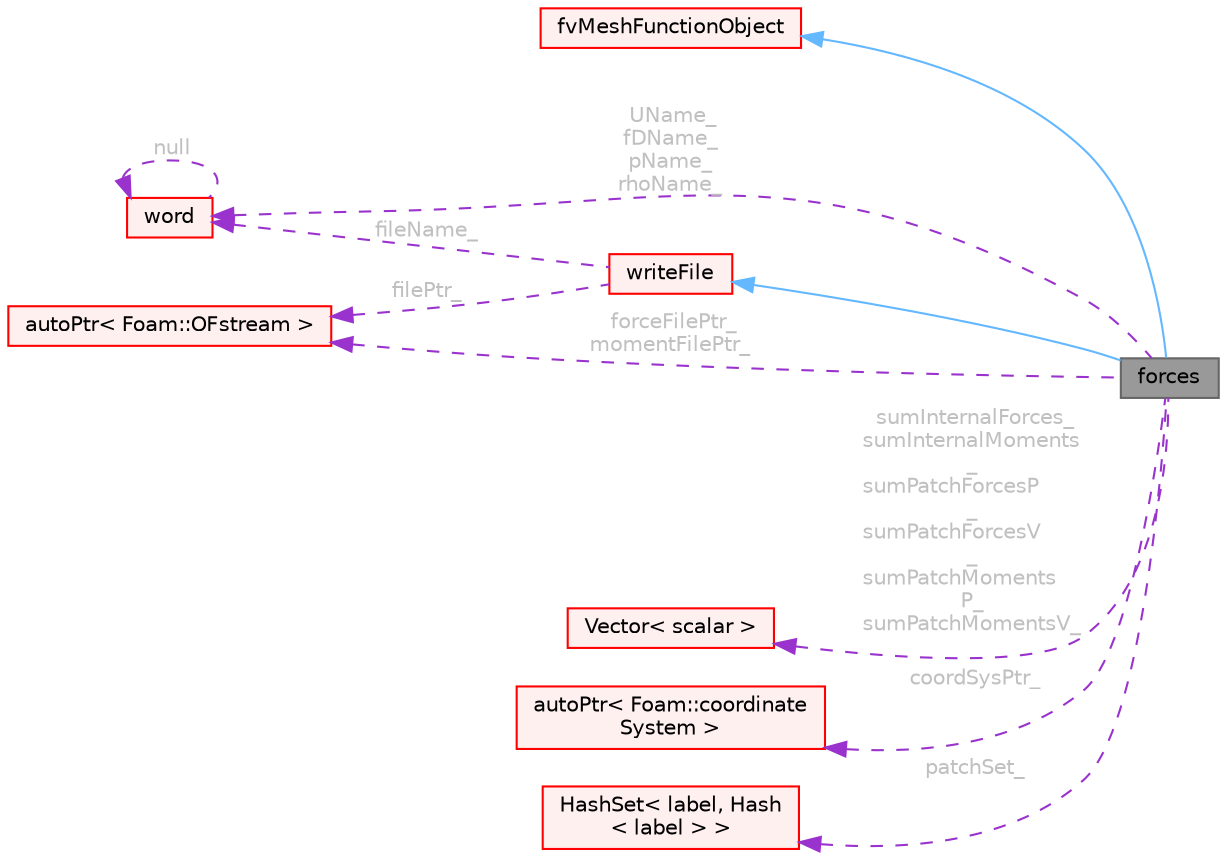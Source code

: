 digraph "forces"
{
 // LATEX_PDF_SIZE
  bgcolor="transparent";
  edge [fontname=Helvetica,fontsize=10,labelfontname=Helvetica,labelfontsize=10];
  node [fontname=Helvetica,fontsize=10,shape=box,height=0.2,width=0.4];
  rankdir="LR";
  Node1 [id="Node000001",label="forces",height=0.2,width=0.4,color="gray40", fillcolor="grey60", style="filled", fontcolor="black",tooltip="Computes forces and moments over a given list of patches by integrating pressure and viscous forces a..."];
  Node2 -> Node1 [id="edge1_Node000001_Node000002",dir="back",color="steelblue1",style="solid",tooltip=" "];
  Node2 [id="Node000002",label="fvMeshFunctionObject",height=0.2,width=0.4,color="red", fillcolor="#FFF0F0", style="filled",URL="$classFoam_1_1functionObjects_1_1fvMeshFunctionObject.html",tooltip="Specialization of Foam::functionObject for an Foam::fvMesh, providing a reference to the Foam::fvMesh..."];
  Node76 -> Node1 [id="edge2_Node000001_Node000076",dir="back",color="steelblue1",style="solid",tooltip=" "];
  Node76 [id="Node000076",label="writeFile",height=0.2,width=0.4,color="red", fillcolor="#FFF0F0", style="filled",URL="$classFoam_1_1functionObjects_1_1writeFile.html",tooltip="Base class for writing single files from the function objects."];
  Node7 -> Node76 [id="edge3_Node000076_Node000007",dir="back",color="darkorchid3",style="dashed",tooltip=" ",label=" fileName_",fontcolor="grey" ];
  Node7 [id="Node000007",label="word",height=0.2,width=0.4,color="red", fillcolor="#FFF0F0", style="filled",URL="$classFoam_1_1word.html",tooltip="A class for handling words, derived from Foam::string."];
  Node7 -> Node7 [id="edge4_Node000007_Node000007",dir="back",color="darkorchid3",style="dashed",tooltip=" ",label=" null",fontcolor="grey" ];
  Node78 -> Node76 [id="edge5_Node000076_Node000078",dir="back",color="darkorchid3",style="dashed",tooltip=" ",label=" filePtr_",fontcolor="grey" ];
  Node78 [id="Node000078",label="autoPtr\< Foam::OFstream \>",height=0.2,width=0.4,color="red", fillcolor="#FFF0F0", style="filled",URL="$classFoam_1_1autoPtr.html",tooltip=" "];
  Node79 -> Node1 [id="edge6_Node000001_Node000079",dir="back",color="darkorchid3",style="dashed",tooltip=" ",label=" sumInternalForces_\nsumInternalMoments\l_\nsumPatchForcesP\l_\nsumPatchForcesV\l_\nsumPatchMoments\lP_\nsumPatchMomentsV_",fontcolor="grey" ];
  Node79 [id="Node000079",label="Vector\< scalar \>",height=0.2,width=0.4,color="red", fillcolor="#FFF0F0", style="filled",URL="$classFoam_1_1Vector.html",tooltip=" "];
  Node78 -> Node1 [id="edge7_Node000001_Node000078",dir="back",color="darkorchid3",style="dashed",tooltip=" ",label=" forceFilePtr_\nmomentFilePtr_",fontcolor="grey" ];
  Node84 -> Node1 [id="edge8_Node000001_Node000084",dir="back",color="darkorchid3",style="dashed",tooltip=" ",label=" coordSysPtr_",fontcolor="grey" ];
  Node84 [id="Node000084",label="autoPtr\< Foam::coordinate\lSystem \>",height=0.2,width=0.4,color="red", fillcolor="#FFF0F0", style="filled",URL="$classFoam_1_1autoPtr.html",tooltip=" "];
  Node85 -> Node1 [id="edge9_Node000001_Node000085",dir="back",color="darkorchid3",style="dashed",tooltip=" ",label=" patchSet_",fontcolor="grey" ];
  Node85 [id="Node000085",label="HashSet\< label, Hash\l\< label \> \>",height=0.2,width=0.4,color="red", fillcolor="#FFF0F0", style="filled",URL="$classFoam_1_1HashSet.html",tooltip=" "];
  Node7 -> Node1 [id="edge10_Node000001_Node000007",dir="back",color="darkorchid3",style="dashed",tooltip=" ",label=" UName_\nfDName_\npName_\nrhoName_",fontcolor="grey" ];
}
